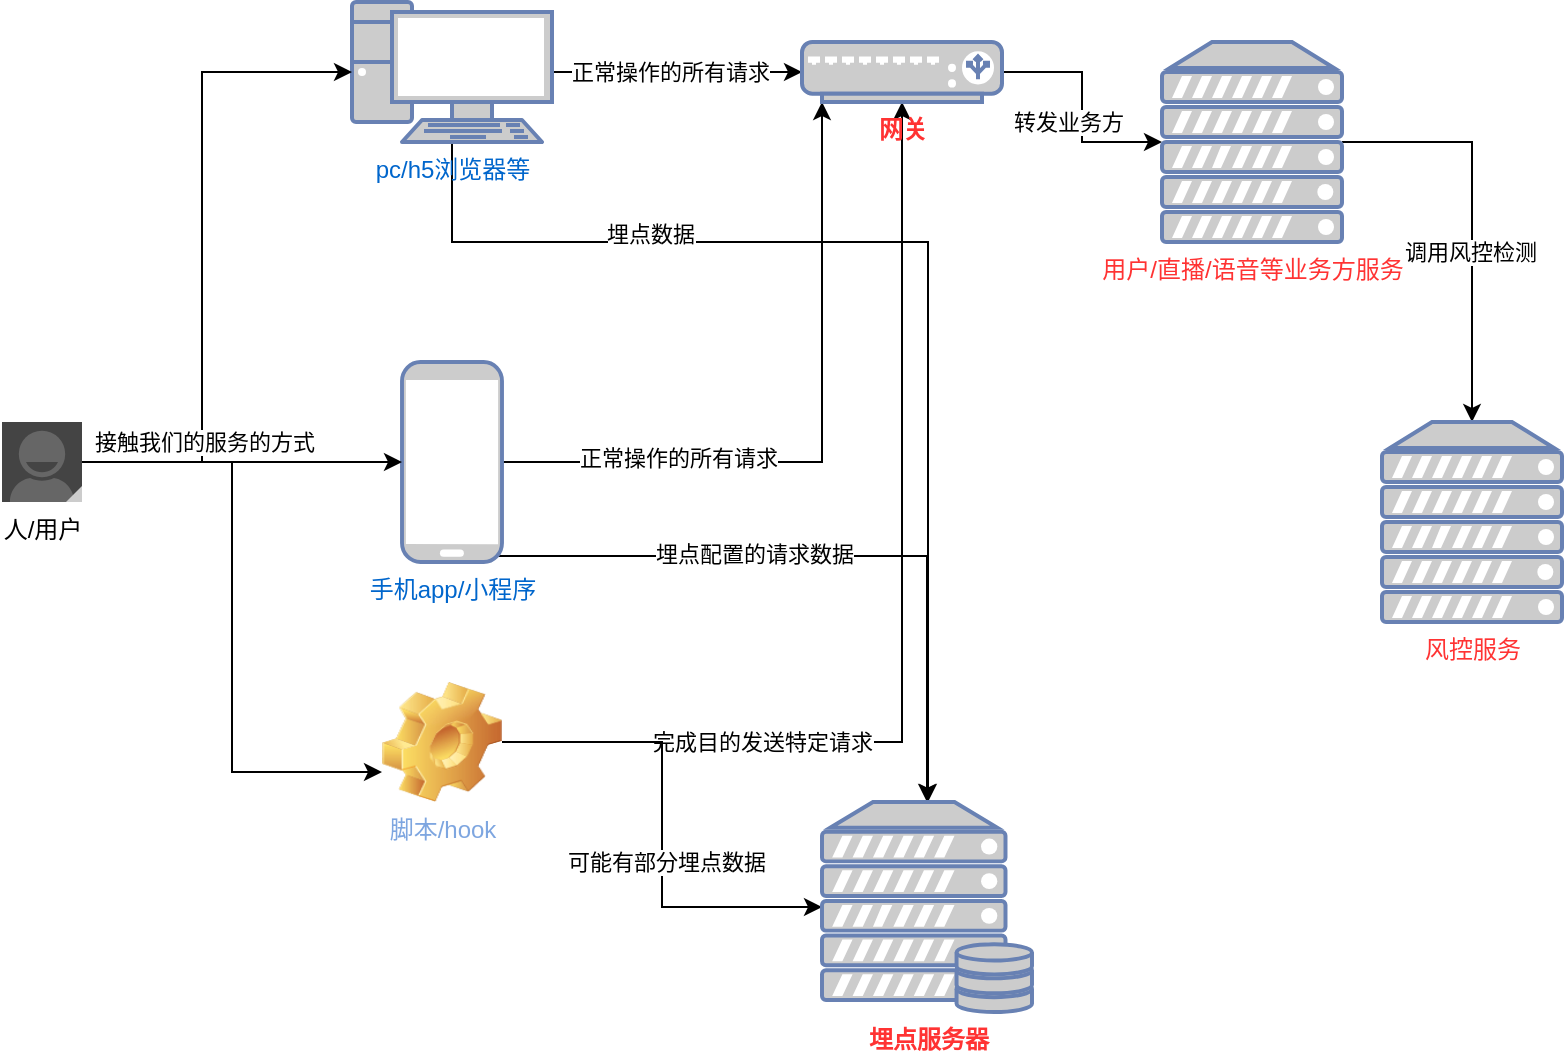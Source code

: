 <mxfile version="20.8.13" type="github">
  <diagram name="第 1 页" id="RaWA8UTJIXFl5KLHHMrV">
    <mxGraphModel dx="1060" dy="572" grid="1" gridSize="10" guides="1" tooltips="1" connect="1" arrows="1" fold="1" page="1" pageScale="1" pageWidth="827" pageHeight="1169" math="0" shadow="0">
      <root>
        <mxCell id="0" />
        <mxCell id="1" parent="0" />
        <mxCell id="qSfjKtdKygnEdZcx3URk-29" style="edgeStyle=orthogonalEdgeStyle;rounded=0;orthogonalLoop=1;jettySize=auto;html=1;entryX=0.1;entryY=1;entryDx=0;entryDy=0;entryPerimeter=0;" edge="1" parent="1" source="qSfjKtdKygnEdZcx3URk-4" target="qSfjKtdKygnEdZcx3URk-18">
          <mxGeometry relative="1" as="geometry">
            <mxPoint x="460" y="160" as="targetPoint" />
          </mxGeometry>
        </mxCell>
        <mxCell id="qSfjKtdKygnEdZcx3URk-34" value="正常操作的所有请求" style="edgeLabel;html=1;align=center;verticalAlign=middle;resizable=0;points=[];" vertex="1" connectable="0" parent="qSfjKtdKygnEdZcx3URk-29">
          <mxGeometry x="-0.482" y="2" relative="1" as="geometry">
            <mxPoint as="offset" />
          </mxGeometry>
        </mxCell>
        <mxCell id="qSfjKtdKygnEdZcx3URk-36" style="edgeStyle=orthogonalEdgeStyle;rounded=0;orthogonalLoop=1;jettySize=auto;html=1;exitX=0.95;exitY=0.97;exitDx=0;exitDy=0;exitPerimeter=0;" edge="1" parent="1" source="qSfjKtdKygnEdZcx3URk-4" target="qSfjKtdKygnEdZcx3URk-16">
          <mxGeometry relative="1" as="geometry" />
        </mxCell>
        <mxCell id="qSfjKtdKygnEdZcx3URk-37" value="埋点配置的请求数据" style="edgeLabel;html=1;align=center;verticalAlign=middle;resizable=0;points=[];" vertex="1" connectable="0" parent="qSfjKtdKygnEdZcx3URk-36">
          <mxGeometry x="-0.246" y="1" relative="1" as="geometry">
            <mxPoint x="1" as="offset" />
          </mxGeometry>
        </mxCell>
        <mxCell id="qSfjKtdKygnEdZcx3URk-4" value="手机app/小程序" style="fontColor=#0066CC;verticalAlign=top;verticalLabelPosition=bottom;labelPosition=center;align=center;html=1;outlineConnect=0;fillColor=#CCCCCC;strokeColor=#6881B3;gradientColor=none;gradientDirection=north;strokeWidth=2;shape=mxgraph.networks.mobile;" vertex="1" parent="1">
          <mxGeometry x="280" y="250" width="50" height="100" as="geometry" />
        </mxCell>
        <mxCell id="qSfjKtdKygnEdZcx3URk-28" style="edgeStyle=orthogonalEdgeStyle;rounded=0;orthogonalLoop=1;jettySize=auto;html=1;entryX=0;entryY=0.5;entryDx=0;entryDy=0;entryPerimeter=0;" edge="1" parent="1" source="qSfjKtdKygnEdZcx3URk-5" target="qSfjKtdKygnEdZcx3URk-18">
          <mxGeometry relative="1" as="geometry" />
        </mxCell>
        <mxCell id="qSfjKtdKygnEdZcx3URk-35" value="正常操作的所有请求" style="edgeLabel;html=1;align=center;verticalAlign=middle;resizable=0;points=[];" vertex="1" connectable="0" parent="qSfjKtdKygnEdZcx3URk-28">
          <mxGeometry x="-0.221" y="-3" relative="1" as="geometry">
            <mxPoint x="10" y="-3" as="offset" />
          </mxGeometry>
        </mxCell>
        <mxCell id="qSfjKtdKygnEdZcx3URk-40" style="edgeStyle=orthogonalEdgeStyle;rounded=0;orthogonalLoop=1;jettySize=auto;html=1;" edge="1" parent="1" source="qSfjKtdKygnEdZcx3URk-5" target="qSfjKtdKygnEdZcx3URk-16">
          <mxGeometry relative="1" as="geometry">
            <Array as="points">
              <mxPoint x="305" y="190" />
              <mxPoint x="543" y="190" />
            </Array>
          </mxGeometry>
        </mxCell>
        <mxCell id="qSfjKtdKygnEdZcx3URk-41" value="埋点数据" style="edgeLabel;html=1;align=center;verticalAlign=middle;resizable=0;points=[];" vertex="1" connectable="0" parent="qSfjKtdKygnEdZcx3URk-40">
          <mxGeometry x="-0.475" y="4" relative="1" as="geometry">
            <mxPoint as="offset" />
          </mxGeometry>
        </mxCell>
        <mxCell id="qSfjKtdKygnEdZcx3URk-5" value="pc/h5浏览器等" style="fontColor=#0066CC;verticalAlign=top;verticalLabelPosition=bottom;labelPosition=center;align=center;html=1;outlineConnect=0;fillColor=#CCCCCC;strokeColor=#6881B3;gradientColor=none;gradientDirection=north;strokeWidth=2;shape=mxgraph.networks.pc;" vertex="1" parent="1">
          <mxGeometry x="255" y="70" width="100" height="70" as="geometry" />
        </mxCell>
        <mxCell id="qSfjKtdKygnEdZcx3URk-11" style="edgeStyle=orthogonalEdgeStyle;rounded=0;orthogonalLoop=1;jettySize=auto;html=1;" edge="1" parent="1" source="qSfjKtdKygnEdZcx3URk-8" target="qSfjKtdKygnEdZcx3URk-5">
          <mxGeometry relative="1" as="geometry">
            <Array as="points">
              <mxPoint x="180" y="300" />
              <mxPoint x="180" y="105" />
            </Array>
          </mxGeometry>
        </mxCell>
        <mxCell id="qSfjKtdKygnEdZcx3URk-12" value="接触我们的服务的方式" style="edgeLabel;html=1;align=center;verticalAlign=middle;resizable=0;points=[];" vertex="1" connectable="0" parent="qSfjKtdKygnEdZcx3URk-11">
          <mxGeometry x="-0.32" y="-1" relative="1" as="geometry">
            <mxPoint y="42" as="offset" />
          </mxGeometry>
        </mxCell>
        <mxCell id="qSfjKtdKygnEdZcx3URk-13" style="edgeStyle=orthogonalEdgeStyle;rounded=0;orthogonalLoop=1;jettySize=auto;html=1;" edge="1" parent="1" source="qSfjKtdKygnEdZcx3URk-8" target="qSfjKtdKygnEdZcx3URk-4">
          <mxGeometry relative="1" as="geometry">
            <Array as="points">
              <mxPoint x="220" y="300" />
              <mxPoint x="220" y="300" />
            </Array>
          </mxGeometry>
        </mxCell>
        <mxCell id="qSfjKtdKygnEdZcx3URk-20" style="edgeStyle=orthogonalEdgeStyle;rounded=0;orthogonalLoop=1;jettySize=auto;html=1;entryX=0;entryY=0.75;entryDx=0;entryDy=0;" edge="1" parent="1" source="qSfjKtdKygnEdZcx3URk-8" target="qSfjKtdKygnEdZcx3URk-9">
          <mxGeometry relative="1" as="geometry" />
        </mxCell>
        <mxCell id="qSfjKtdKygnEdZcx3URk-8" value="人/用户" style="verticalLabelPosition=bottom;verticalAlign=top;html=1;shadow=0;dashed=0;strokeWidth=1;shape=mxgraph.android.contact_badge_normal;sketch=0;" vertex="1" parent="1">
          <mxGeometry x="80" y="280" width="40" height="40" as="geometry" />
        </mxCell>
        <mxCell id="qSfjKtdKygnEdZcx3URk-30" style="edgeStyle=orthogonalEdgeStyle;rounded=0;orthogonalLoop=1;jettySize=auto;html=1;entryX=0.5;entryY=1;entryDx=0;entryDy=0;entryPerimeter=0;" edge="1" parent="1" source="qSfjKtdKygnEdZcx3URk-9" target="qSfjKtdKygnEdZcx3URk-18">
          <mxGeometry relative="1" as="geometry">
            <mxPoint x="460" y="290" as="targetPoint" />
          </mxGeometry>
        </mxCell>
        <mxCell id="qSfjKtdKygnEdZcx3URk-31" value="完成目的发送特定请求" style="edgeLabel;html=1;align=center;verticalAlign=middle;resizable=0;points=[];" vertex="1" connectable="0" parent="qSfjKtdKygnEdZcx3URk-30">
          <mxGeometry x="-0.898" y="1" relative="1" as="geometry">
            <mxPoint x="103" y="1" as="offset" />
          </mxGeometry>
        </mxCell>
        <mxCell id="qSfjKtdKygnEdZcx3URk-42" style="edgeStyle=orthogonalEdgeStyle;rounded=0;orthogonalLoop=1;jettySize=auto;html=1;entryX=0;entryY=0.5;entryDx=0;entryDy=0;entryPerimeter=0;" edge="1" parent="1" source="qSfjKtdKygnEdZcx3URk-9" target="qSfjKtdKygnEdZcx3URk-16">
          <mxGeometry relative="1" as="geometry" />
        </mxCell>
        <mxCell id="qSfjKtdKygnEdZcx3URk-43" value="可能有部分埋点数据" style="edgeLabel;html=1;align=center;verticalAlign=middle;resizable=0;points=[];" vertex="1" connectable="0" parent="qSfjKtdKygnEdZcx3URk-42">
          <mxGeometry x="0.155" y="2" relative="1" as="geometry">
            <mxPoint as="offset" />
          </mxGeometry>
        </mxCell>
        <mxCell id="qSfjKtdKygnEdZcx3URk-9" value="&lt;font color=&quot;#7ea6e0&quot;&gt;脚本/hook&lt;/font&gt;" style="shape=image;html=1;verticalLabelPosition=bottom;verticalAlign=top;imageAspect=0;image=img/clipart/Gear_128x128.png" vertex="1" parent="1">
          <mxGeometry x="270" y="410" width="60" height="60" as="geometry" />
        </mxCell>
        <mxCell id="qSfjKtdKygnEdZcx3URk-16" value="&lt;font color=&quot;#ff3333&quot;&gt;&lt;b&gt;埋点服务器&lt;/b&gt;&lt;/font&gt;" style="fontColor=#0066CC;verticalAlign=top;verticalLabelPosition=bottom;labelPosition=center;align=center;html=1;outlineConnect=0;fillColor=#CCCCCC;strokeColor=#6881B3;gradientColor=none;gradientDirection=north;strokeWidth=2;shape=mxgraph.networks.server_storage;" vertex="1" parent="1">
          <mxGeometry x="490" y="470" width="105" height="105" as="geometry" />
        </mxCell>
        <mxCell id="qSfjKtdKygnEdZcx3URk-44" style="edgeStyle=orthogonalEdgeStyle;rounded=0;orthogonalLoop=1;jettySize=auto;html=1;" edge="1" parent="1" source="qSfjKtdKygnEdZcx3URk-18" target="qSfjKtdKygnEdZcx3URk-24">
          <mxGeometry relative="1" as="geometry" />
        </mxCell>
        <mxCell id="qSfjKtdKygnEdZcx3URk-45" value="转发业务方" style="edgeLabel;html=1;align=center;verticalAlign=middle;resizable=0;points=[];" vertex="1" connectable="0" parent="qSfjKtdKygnEdZcx3URk-44">
          <mxGeometry x="-0.426" y="-1" relative="1" as="geometry">
            <mxPoint y="24" as="offset" />
          </mxGeometry>
        </mxCell>
        <mxCell id="qSfjKtdKygnEdZcx3URk-18" value="&lt;b&gt;&lt;font color=&quot;#ff3333&quot;&gt;网关&lt;/font&gt;&lt;/b&gt;" style="fontColor=#0066CC;verticalAlign=top;verticalLabelPosition=bottom;labelPosition=center;align=center;html=1;outlineConnect=0;fillColor=#CCCCCC;strokeColor=#6881B3;gradientColor=none;gradientDirection=north;strokeWidth=2;shape=mxgraph.networks.load_balancer;" vertex="1" parent="1">
          <mxGeometry x="480" y="90" width="100" height="30" as="geometry" />
        </mxCell>
        <mxCell id="qSfjKtdKygnEdZcx3URk-46" style="edgeStyle=orthogonalEdgeStyle;rounded=0;orthogonalLoop=1;jettySize=auto;html=1;" edge="1" parent="1" source="qSfjKtdKygnEdZcx3URk-24" target="qSfjKtdKygnEdZcx3URk-25">
          <mxGeometry relative="1" as="geometry" />
        </mxCell>
        <mxCell id="qSfjKtdKygnEdZcx3URk-47" value="调用风控检测" style="edgeLabel;html=1;align=center;verticalAlign=middle;resizable=0;points=[];" vertex="1" connectable="0" parent="qSfjKtdKygnEdZcx3URk-46">
          <mxGeometry x="0.171" y="-1" relative="1" as="geometry">
            <mxPoint as="offset" />
          </mxGeometry>
        </mxCell>
        <mxCell id="qSfjKtdKygnEdZcx3URk-24" value="&lt;font color=&quot;#ff3333&quot;&gt;用户/直播/语音等业务方服务&lt;/font&gt;" style="fontColor=#0066CC;verticalAlign=top;verticalLabelPosition=bottom;labelPosition=center;align=center;html=1;outlineConnect=0;fillColor=#CCCCCC;strokeColor=#6881B3;gradientColor=none;gradientDirection=north;strokeWidth=2;shape=mxgraph.networks.server;" vertex="1" parent="1">
          <mxGeometry x="660" y="90" width="90" height="100" as="geometry" />
        </mxCell>
        <mxCell id="qSfjKtdKygnEdZcx3URk-25" value="&lt;font color=&quot;#ff3333&quot;&gt;风控服务&lt;/font&gt;" style="fontColor=#0066CC;verticalAlign=top;verticalLabelPosition=bottom;labelPosition=center;align=center;html=1;outlineConnect=0;fillColor=#CCCCCC;strokeColor=#6881B3;gradientColor=none;gradientDirection=north;strokeWidth=2;shape=mxgraph.networks.server;" vertex="1" parent="1">
          <mxGeometry x="770" y="280" width="90" height="100" as="geometry" />
        </mxCell>
      </root>
    </mxGraphModel>
  </diagram>
</mxfile>
